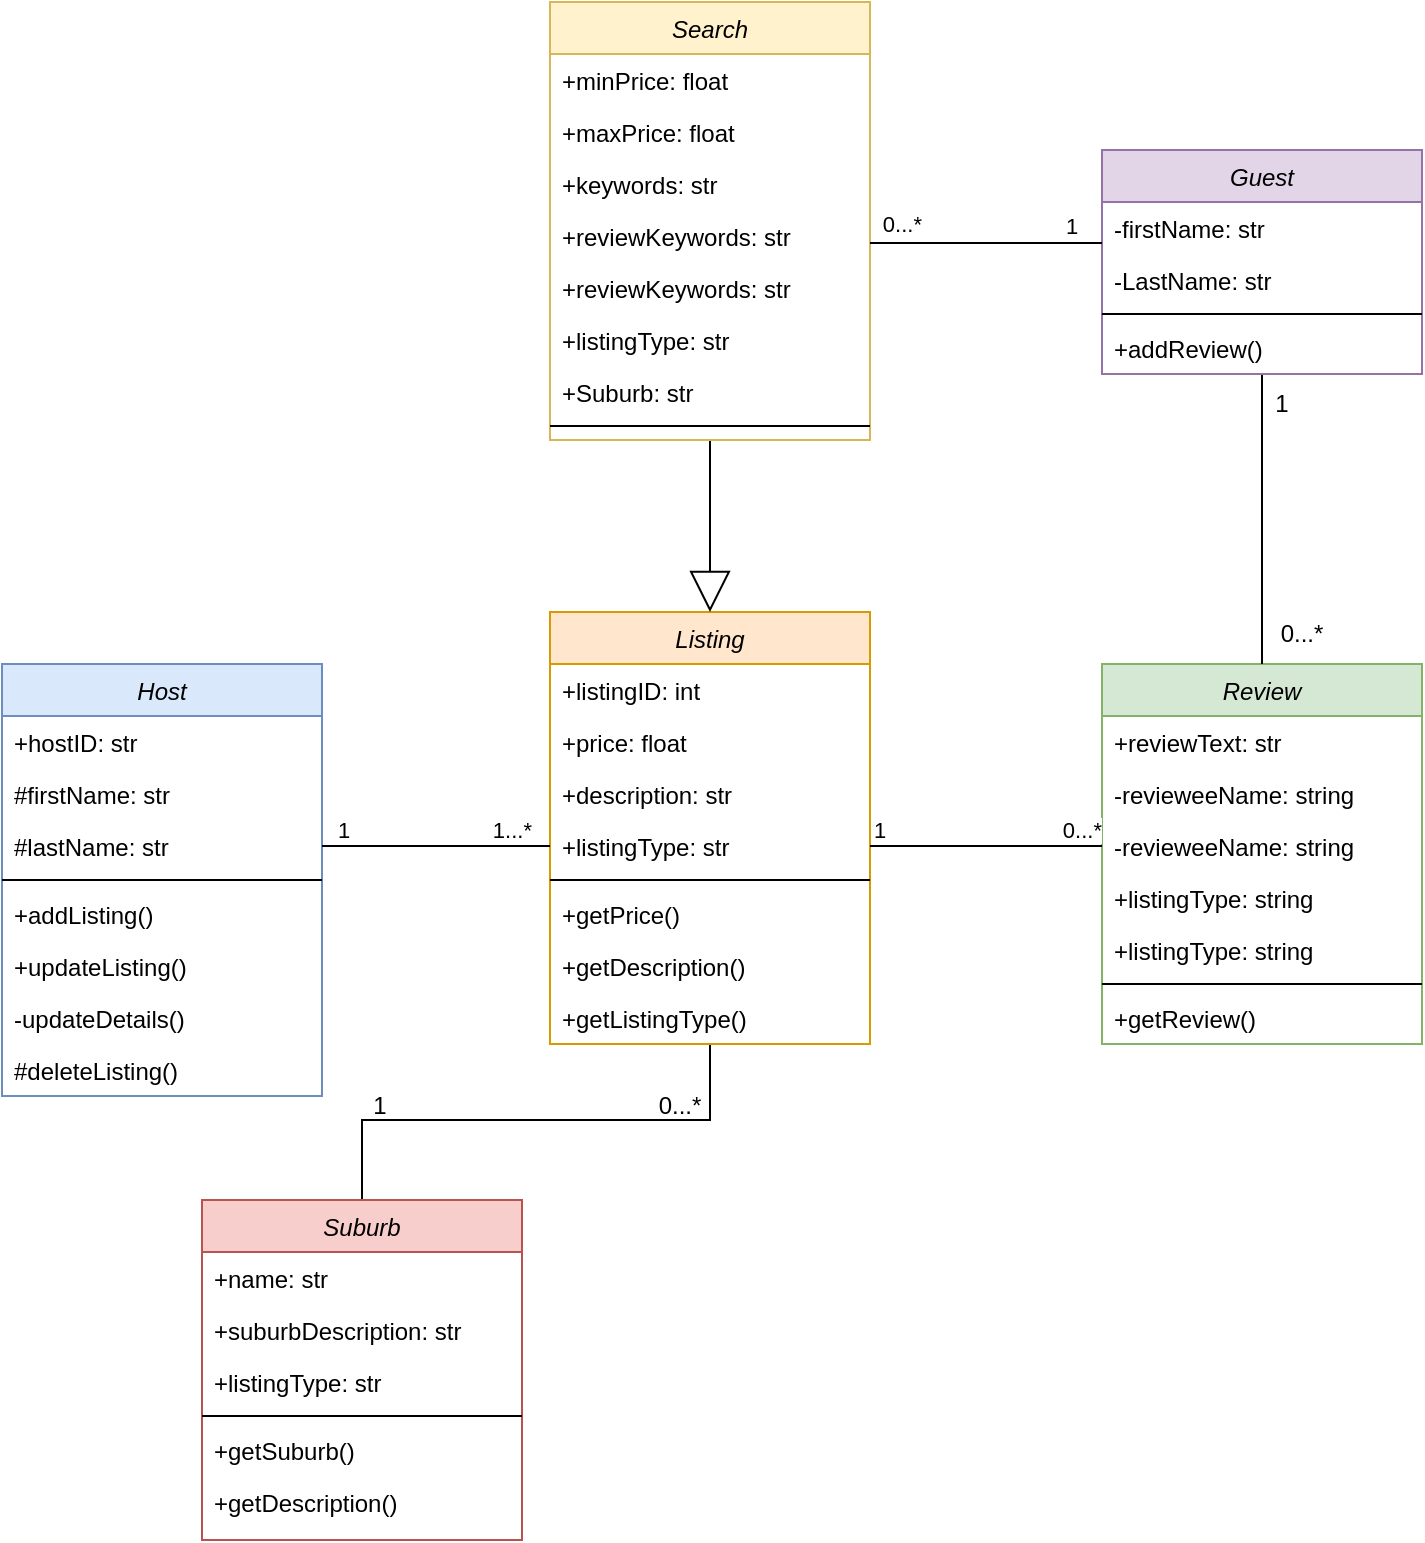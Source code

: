 <mxfile version="21.7.1" type="github">
  <diagram id="C5RBs43oDa-KdzZeNtuy" name="Page-1">
    <mxGraphModel dx="1050" dy="1711" grid="1" gridSize="10" guides="1" tooltips="1" connect="1" arrows="1" fold="1" page="1" pageScale="1" pageWidth="827" pageHeight="1169" math="0" shadow="0">
      <root>
        <mxCell id="WIyWlLk6GJQsqaUBKTNV-0" />
        <mxCell id="WIyWlLk6GJQsqaUBKTNV-1" parent="WIyWlLk6GJQsqaUBKTNV-0" />
        <mxCell id="mY-dX9KU6EtqaSZG9l4L-54" value="" style="edgeStyle=orthogonalEdgeStyle;rounded=0;orthogonalLoop=1;jettySize=auto;html=1;entryX=0.5;entryY=0;entryDx=0;entryDy=0;endArrow=none;endFill=0;" edge="1" parent="WIyWlLk6GJQsqaUBKTNV-1" source="zkfFHV4jXpPFQw0GAbJ--0" target="mY-dX9KU6EtqaSZG9l4L-12">
          <mxGeometry relative="1" as="geometry">
            <mxPoint x="414" y="402" as="targetPoint" />
            <Array as="points">
              <mxPoint x="414" y="360" />
              <mxPoint x="240" y="360" />
            </Array>
          </mxGeometry>
        </mxCell>
        <mxCell id="zkfFHV4jXpPFQw0GAbJ--0" value="Listing" style="swimlane;fontStyle=2;align=center;verticalAlign=top;childLayout=stackLayout;horizontal=1;startSize=26;horizontalStack=0;resizeParent=1;resizeLast=0;collapsible=1;marginBottom=0;rounded=0;shadow=0;strokeWidth=1;fillColor=#ffe6cc;strokeColor=#d79b00;" parent="WIyWlLk6GJQsqaUBKTNV-1" vertex="1">
          <mxGeometry x="334" y="106" width="160" height="216" as="geometry">
            <mxRectangle x="230" y="140" width="160" height="26" as="alternateBounds" />
          </mxGeometry>
        </mxCell>
        <mxCell id="mY-dX9KU6EtqaSZG9l4L-28" value="+listingID: int" style="text;align=left;verticalAlign=top;spacingLeft=4;spacingRight=4;overflow=hidden;rotatable=0;points=[[0,0.5],[1,0.5]];portConstraint=eastwest;" vertex="1" parent="zkfFHV4jXpPFQw0GAbJ--0">
          <mxGeometry y="26" width="160" height="26" as="geometry" />
        </mxCell>
        <mxCell id="zkfFHV4jXpPFQw0GAbJ--1" value="+price: float" style="text;align=left;verticalAlign=top;spacingLeft=4;spacingRight=4;overflow=hidden;rotatable=0;points=[[0,0.5],[1,0.5]];portConstraint=eastwest;" parent="zkfFHV4jXpPFQw0GAbJ--0" vertex="1">
          <mxGeometry y="52" width="160" height="26" as="geometry" />
        </mxCell>
        <mxCell id="zkfFHV4jXpPFQw0GAbJ--2" value="+description: str" style="text;align=left;verticalAlign=top;spacingLeft=4;spacingRight=4;overflow=hidden;rotatable=0;points=[[0,0.5],[1,0.5]];portConstraint=eastwest;rounded=0;shadow=0;html=0;" parent="zkfFHV4jXpPFQw0GAbJ--0" vertex="1">
          <mxGeometry y="78" width="160" height="26" as="geometry" />
        </mxCell>
        <mxCell id="zkfFHV4jXpPFQw0GAbJ--3" value="+listingType: str" style="text;align=left;verticalAlign=top;spacingLeft=4;spacingRight=4;overflow=hidden;rotatable=0;points=[[0,0.5],[1,0.5]];portConstraint=eastwest;rounded=0;shadow=0;html=0;" parent="zkfFHV4jXpPFQw0GAbJ--0" vertex="1">
          <mxGeometry y="104" width="160" height="26" as="geometry" />
        </mxCell>
        <mxCell id="zkfFHV4jXpPFQw0GAbJ--4" value="" style="line;html=1;strokeWidth=1;align=left;verticalAlign=middle;spacingTop=-1;spacingLeft=3;spacingRight=3;rotatable=0;labelPosition=right;points=[];portConstraint=eastwest;" parent="zkfFHV4jXpPFQw0GAbJ--0" vertex="1">
          <mxGeometry y="130" width="160" height="8" as="geometry" />
        </mxCell>
        <mxCell id="zkfFHV4jXpPFQw0GAbJ--5" value="+getPrice()" style="text;align=left;verticalAlign=top;spacingLeft=4;spacingRight=4;overflow=hidden;rotatable=0;points=[[0,0.5],[1,0.5]];portConstraint=eastwest;" parent="zkfFHV4jXpPFQw0GAbJ--0" vertex="1">
          <mxGeometry y="138" width="160" height="26" as="geometry" />
        </mxCell>
        <mxCell id="mY-dX9KU6EtqaSZG9l4L-9" value="+getDescription()" style="text;align=left;verticalAlign=top;spacingLeft=4;spacingRight=4;overflow=hidden;rotatable=0;points=[[0,0.5],[1,0.5]];portConstraint=eastwest;" vertex="1" parent="zkfFHV4jXpPFQw0GAbJ--0">
          <mxGeometry y="164" width="160" height="26" as="geometry" />
        </mxCell>
        <mxCell id="mY-dX9KU6EtqaSZG9l4L-10" value="+getListingType()" style="text;align=left;verticalAlign=top;spacingLeft=4;spacingRight=4;overflow=hidden;rotatable=0;points=[[0,0.5],[1,0.5]];portConstraint=eastwest;" vertex="1" parent="zkfFHV4jXpPFQw0GAbJ--0">
          <mxGeometry y="190" width="160" height="26" as="geometry" />
        </mxCell>
        <mxCell id="mY-dX9KU6EtqaSZG9l4L-2" value="Review" style="swimlane;fontStyle=2;align=center;verticalAlign=top;childLayout=stackLayout;horizontal=1;startSize=26;horizontalStack=0;resizeParent=1;resizeLast=0;collapsible=1;marginBottom=0;rounded=0;shadow=0;strokeWidth=1;fillColor=#d5e8d4;strokeColor=#82b366;" vertex="1" parent="WIyWlLk6GJQsqaUBKTNV-1">
          <mxGeometry x="610" y="132" width="160" height="190" as="geometry">
            <mxRectangle x="230" y="140" width="160" height="26" as="alternateBounds" />
          </mxGeometry>
        </mxCell>
        <mxCell id="mY-dX9KU6EtqaSZG9l4L-3" value="+reviewText: str" style="text;align=left;verticalAlign=top;spacingLeft=4;spacingRight=4;overflow=hidden;rotatable=0;points=[[0,0.5],[1,0.5]];portConstraint=eastwest;" vertex="1" parent="mY-dX9KU6EtqaSZG9l4L-2">
          <mxGeometry y="26" width="160" height="26" as="geometry" />
        </mxCell>
        <mxCell id="mY-dX9KU6EtqaSZG9l4L-43" value="-revieweeName: string" style="text;align=left;verticalAlign=top;spacingLeft=4;spacingRight=4;overflow=hidden;rotatable=0;points=[[0,0.5],[1,0.5]];portConstraint=eastwest;rounded=0;shadow=0;html=0;" vertex="1" parent="mY-dX9KU6EtqaSZG9l4L-2">
          <mxGeometry y="52" width="160" height="26" as="geometry" />
        </mxCell>
        <mxCell id="mY-dX9KU6EtqaSZG9l4L-4" value="-revieweeName: string" style="text;align=left;verticalAlign=top;spacingLeft=4;spacingRight=4;overflow=hidden;rotatable=0;points=[[0,0.5],[1,0.5]];portConstraint=eastwest;rounded=0;shadow=0;html=0;" vertex="1" parent="mY-dX9KU6EtqaSZG9l4L-2">
          <mxGeometry y="78" width="160" height="26" as="geometry" />
        </mxCell>
        <mxCell id="mY-dX9KU6EtqaSZG9l4L-5" value="+listingType: string" style="text;align=left;verticalAlign=top;spacingLeft=4;spacingRight=4;overflow=hidden;rotatable=0;points=[[0,0.5],[1,0.5]];portConstraint=eastwest;rounded=0;shadow=0;html=0;" vertex="1" parent="mY-dX9KU6EtqaSZG9l4L-2">
          <mxGeometry y="104" width="160" height="26" as="geometry" />
        </mxCell>
        <mxCell id="mY-dX9KU6EtqaSZG9l4L-6" value="+listingType: string" style="text;align=left;verticalAlign=top;spacingLeft=4;spacingRight=4;overflow=hidden;rotatable=0;points=[[0,0.5],[1,0.5]];portConstraint=eastwest;rounded=0;shadow=0;html=0;" vertex="1" parent="mY-dX9KU6EtqaSZG9l4L-2">
          <mxGeometry y="130" width="160" height="26" as="geometry" />
        </mxCell>
        <mxCell id="mY-dX9KU6EtqaSZG9l4L-7" value="" style="line;html=1;strokeWidth=1;align=left;verticalAlign=middle;spacingTop=-1;spacingLeft=3;spacingRight=3;rotatable=0;labelPosition=right;points=[];portConstraint=eastwest;" vertex="1" parent="mY-dX9KU6EtqaSZG9l4L-2">
          <mxGeometry y="156" width="160" height="8" as="geometry" />
        </mxCell>
        <mxCell id="mY-dX9KU6EtqaSZG9l4L-8" value="+getReview()" style="text;align=left;verticalAlign=top;spacingLeft=4;spacingRight=4;overflow=hidden;rotatable=0;points=[[0,0.5],[1,0.5]];portConstraint=eastwest;" vertex="1" parent="mY-dX9KU6EtqaSZG9l4L-2">
          <mxGeometry y="164" width="160" height="26" as="geometry" />
        </mxCell>
        <mxCell id="mY-dX9KU6EtqaSZG9l4L-12" value="Suburb" style="swimlane;fontStyle=2;align=center;verticalAlign=top;childLayout=stackLayout;horizontal=1;startSize=26;horizontalStack=0;resizeParent=1;resizeLast=0;collapsible=1;marginBottom=0;rounded=0;shadow=0;strokeWidth=1;fillColor=#f8cecc;strokeColor=#b85450;" vertex="1" parent="WIyWlLk6GJQsqaUBKTNV-1">
          <mxGeometry x="160" y="400" width="160" height="170" as="geometry">
            <mxRectangle x="230" y="140" width="160" height="26" as="alternateBounds" />
          </mxGeometry>
        </mxCell>
        <mxCell id="mY-dX9KU6EtqaSZG9l4L-13" value="+name: str" style="text;align=left;verticalAlign=top;spacingLeft=4;spacingRight=4;overflow=hidden;rotatable=0;points=[[0,0.5],[1,0.5]];portConstraint=eastwest;" vertex="1" parent="mY-dX9KU6EtqaSZG9l4L-12">
          <mxGeometry y="26" width="160" height="26" as="geometry" />
        </mxCell>
        <mxCell id="mY-dX9KU6EtqaSZG9l4L-14" value="+suburbDescription: str" style="text;align=left;verticalAlign=top;spacingLeft=4;spacingRight=4;overflow=hidden;rotatable=0;points=[[0,0.5],[1,0.5]];portConstraint=eastwest;rounded=0;shadow=0;html=0;" vertex="1" parent="mY-dX9KU6EtqaSZG9l4L-12">
          <mxGeometry y="52" width="160" height="26" as="geometry" />
        </mxCell>
        <mxCell id="mY-dX9KU6EtqaSZG9l4L-15" value="+listingType: str" style="text;align=left;verticalAlign=top;spacingLeft=4;spacingRight=4;overflow=hidden;rotatable=0;points=[[0,0.5],[1,0.5]];portConstraint=eastwest;rounded=0;shadow=0;html=0;" vertex="1" parent="mY-dX9KU6EtqaSZG9l4L-12">
          <mxGeometry y="78" width="160" height="26" as="geometry" />
        </mxCell>
        <mxCell id="mY-dX9KU6EtqaSZG9l4L-16" value="" style="line;html=1;strokeWidth=1;align=left;verticalAlign=middle;spacingTop=-1;spacingLeft=3;spacingRight=3;rotatable=0;labelPosition=right;points=[];portConstraint=eastwest;" vertex="1" parent="mY-dX9KU6EtqaSZG9l4L-12">
          <mxGeometry y="104" width="160" height="8" as="geometry" />
        </mxCell>
        <mxCell id="mY-dX9KU6EtqaSZG9l4L-17" value="+getSuburb()" style="text;align=left;verticalAlign=top;spacingLeft=4;spacingRight=4;overflow=hidden;rotatable=0;points=[[0,0.5],[1,0.5]];portConstraint=eastwest;" vertex="1" parent="mY-dX9KU6EtqaSZG9l4L-12">
          <mxGeometry y="112" width="160" height="26" as="geometry" />
        </mxCell>
        <mxCell id="mY-dX9KU6EtqaSZG9l4L-18" value="+getDescription()" style="text;align=left;verticalAlign=top;spacingLeft=4;spacingRight=4;overflow=hidden;rotatable=0;points=[[0,0.5],[1,0.5]];portConstraint=eastwest;" vertex="1" parent="mY-dX9KU6EtqaSZG9l4L-12">
          <mxGeometry y="138" width="160" height="26" as="geometry" />
        </mxCell>
        <mxCell id="mY-dX9KU6EtqaSZG9l4L-20" value="Host" style="swimlane;fontStyle=2;align=center;verticalAlign=top;childLayout=stackLayout;horizontal=1;startSize=26;horizontalStack=0;resizeParent=1;resizeLast=0;collapsible=1;marginBottom=0;rounded=0;shadow=0;strokeWidth=1;fillColor=#dae8fc;strokeColor=#6c8ebf;" vertex="1" parent="WIyWlLk6GJQsqaUBKTNV-1">
          <mxGeometry x="60" y="132" width="160" height="216" as="geometry">
            <mxRectangle x="230" y="140" width="160" height="26" as="alternateBounds" />
          </mxGeometry>
        </mxCell>
        <mxCell id="mY-dX9KU6EtqaSZG9l4L-21" value="+hostID: str" style="text;align=left;verticalAlign=top;spacingLeft=4;spacingRight=4;overflow=hidden;rotatable=0;points=[[0,0.5],[1,0.5]];portConstraint=eastwest;" vertex="1" parent="mY-dX9KU6EtqaSZG9l4L-20">
          <mxGeometry y="26" width="160" height="26" as="geometry" />
        </mxCell>
        <mxCell id="mY-dX9KU6EtqaSZG9l4L-81" value="#firstName: str" style="text;align=left;verticalAlign=top;spacingLeft=4;spacingRight=4;overflow=hidden;rotatable=0;points=[[0,0.5],[1,0.5]];portConstraint=eastwest;" vertex="1" parent="mY-dX9KU6EtqaSZG9l4L-20">
          <mxGeometry y="52" width="160" height="26" as="geometry" />
        </mxCell>
        <mxCell id="mY-dX9KU6EtqaSZG9l4L-22" value="#lastName: str" style="text;align=left;verticalAlign=top;spacingLeft=4;spacingRight=4;overflow=hidden;rotatable=0;points=[[0,0.5],[1,0.5]];portConstraint=eastwest;rounded=0;shadow=0;html=0;" vertex="1" parent="mY-dX9KU6EtqaSZG9l4L-20">
          <mxGeometry y="78" width="160" height="26" as="geometry" />
        </mxCell>
        <mxCell id="mY-dX9KU6EtqaSZG9l4L-24" value="" style="line;html=1;strokeWidth=1;align=left;verticalAlign=middle;spacingTop=-1;spacingLeft=3;spacingRight=3;rotatable=0;labelPosition=right;points=[];portConstraint=eastwest;" vertex="1" parent="mY-dX9KU6EtqaSZG9l4L-20">
          <mxGeometry y="104" width="160" height="8" as="geometry" />
        </mxCell>
        <mxCell id="mY-dX9KU6EtqaSZG9l4L-27" value="+addListing()" style="text;align=left;verticalAlign=top;spacingLeft=4;spacingRight=4;overflow=hidden;rotatable=0;points=[[0,0.5],[1,0.5]];portConstraint=eastwest;" vertex="1" parent="mY-dX9KU6EtqaSZG9l4L-20">
          <mxGeometry y="112" width="160" height="26" as="geometry" />
        </mxCell>
        <mxCell id="mY-dX9KU6EtqaSZG9l4L-61" value="+updateListing()" style="text;align=left;verticalAlign=top;spacingLeft=4;spacingRight=4;overflow=hidden;rotatable=0;points=[[0,0.5],[1,0.5]];portConstraint=eastwest;" vertex="1" parent="mY-dX9KU6EtqaSZG9l4L-20">
          <mxGeometry y="138" width="160" height="26" as="geometry" />
        </mxCell>
        <mxCell id="mY-dX9KU6EtqaSZG9l4L-29" value="-updateDetails()" style="text;align=left;verticalAlign=top;spacingLeft=4;spacingRight=4;overflow=hidden;rotatable=0;points=[[0,0.5],[1,0.5]];portConstraint=eastwest;" vertex="1" parent="mY-dX9KU6EtqaSZG9l4L-20">
          <mxGeometry y="164" width="160" height="26" as="geometry" />
        </mxCell>
        <mxCell id="mY-dX9KU6EtqaSZG9l4L-60" value="#deleteListing()" style="text;align=left;verticalAlign=top;spacingLeft=4;spacingRight=4;overflow=hidden;rotatable=0;points=[[0,0.5],[1,0.5]];portConstraint=eastwest;" vertex="1" parent="mY-dX9KU6EtqaSZG9l4L-20">
          <mxGeometry y="190" width="160" height="26" as="geometry" />
        </mxCell>
        <mxCell id="mY-dX9KU6EtqaSZG9l4L-63" value="" style="edgeStyle=orthogonalEdgeStyle;rounded=0;orthogonalLoop=1;jettySize=auto;html=1;endArrow=none;endFill=0;entryX=0.5;entryY=0;entryDx=0;entryDy=0;" edge="1" parent="WIyWlLk6GJQsqaUBKTNV-1" source="mY-dX9KU6EtqaSZG9l4L-31" target="mY-dX9KU6EtqaSZG9l4L-2">
          <mxGeometry relative="1" as="geometry">
            <mxPoint x="770" y="-203" as="targetPoint" />
          </mxGeometry>
        </mxCell>
        <mxCell id="mY-dX9KU6EtqaSZG9l4L-31" value="Guest" style="swimlane;fontStyle=2;align=center;verticalAlign=top;childLayout=stackLayout;horizontal=1;startSize=26;horizontalStack=0;resizeParent=1;resizeLast=0;collapsible=1;marginBottom=0;rounded=0;shadow=0;strokeWidth=1;fillColor=#e1d5e7;strokeColor=#9673a6;" vertex="1" parent="WIyWlLk6GJQsqaUBKTNV-1">
          <mxGeometry x="610" y="-125" width="160" height="112" as="geometry">
            <mxRectangle x="230" y="140" width="160" height="26" as="alternateBounds" />
          </mxGeometry>
        </mxCell>
        <mxCell id="mY-dX9KU6EtqaSZG9l4L-32" value="-firstName: str" style="text;align=left;verticalAlign=top;spacingLeft=4;spacingRight=4;overflow=hidden;rotatable=0;points=[[0,0.5],[1,0.5]];portConstraint=eastwest;" vertex="1" parent="mY-dX9KU6EtqaSZG9l4L-31">
          <mxGeometry y="26" width="160" height="26" as="geometry" />
        </mxCell>
        <mxCell id="mY-dX9KU6EtqaSZG9l4L-33" value="-LastName: str" style="text;align=left;verticalAlign=top;spacingLeft=4;spacingRight=4;overflow=hidden;rotatable=0;points=[[0,0.5],[1,0.5]];portConstraint=eastwest;rounded=0;shadow=0;html=0;" vertex="1" parent="mY-dX9KU6EtqaSZG9l4L-31">
          <mxGeometry y="52" width="160" height="26" as="geometry" />
        </mxCell>
        <mxCell id="mY-dX9KU6EtqaSZG9l4L-34" value="" style="line;html=1;strokeWidth=1;align=left;verticalAlign=middle;spacingTop=-1;spacingLeft=3;spacingRight=3;rotatable=0;labelPosition=right;points=[];portConstraint=eastwest;" vertex="1" parent="mY-dX9KU6EtqaSZG9l4L-31">
          <mxGeometry y="78" width="160" height="8" as="geometry" />
        </mxCell>
        <mxCell id="mY-dX9KU6EtqaSZG9l4L-35" value="+addReview()" style="text;align=left;verticalAlign=top;spacingLeft=4;spacingRight=4;overflow=hidden;rotatable=0;points=[[0,0.5],[1,0.5]];portConstraint=eastwest;" vertex="1" parent="mY-dX9KU6EtqaSZG9l4L-31">
          <mxGeometry y="86" width="160" height="26" as="geometry" />
        </mxCell>
        <mxCell id="mY-dX9KU6EtqaSZG9l4L-38" value="" style="endArrow=none;html=1;edgeStyle=orthogonalEdgeStyle;rounded=0;exitX=1;exitY=0.5;exitDx=0;exitDy=0;startArrow=none;startFill=0;endFill=0;" edge="1" parent="WIyWlLk6GJQsqaUBKTNV-1" source="mY-dX9KU6EtqaSZG9l4L-22" target="zkfFHV4jXpPFQw0GAbJ--3">
          <mxGeometry relative="1" as="geometry">
            <mxPoint x="290" y="350" as="sourcePoint" />
            <mxPoint x="450" y="350" as="targetPoint" />
          </mxGeometry>
        </mxCell>
        <mxCell id="mY-dX9KU6EtqaSZG9l4L-39" value="1" style="edgeLabel;resizable=0;html=1;align=left;verticalAlign=bottom;" connectable="0" vertex="1" parent="mY-dX9KU6EtqaSZG9l4L-38">
          <mxGeometry x="-1" relative="1" as="geometry">
            <mxPoint x="6" as="offset" />
          </mxGeometry>
        </mxCell>
        <mxCell id="mY-dX9KU6EtqaSZG9l4L-40" value="1...*" style="edgeLabel;resizable=0;html=1;align=right;verticalAlign=bottom;" connectable="0" vertex="1" parent="mY-dX9KU6EtqaSZG9l4L-38">
          <mxGeometry x="1" relative="1" as="geometry">
            <mxPoint x="-9" as="offset" />
          </mxGeometry>
        </mxCell>
        <mxCell id="mY-dX9KU6EtqaSZG9l4L-57" value="" style="endArrow=none;html=1;edgeStyle=orthogonalEdgeStyle;rounded=0;exitX=1;exitY=0.5;exitDx=0;exitDy=0;entryX=0;entryY=0.5;entryDx=0;entryDy=0;" edge="1" parent="WIyWlLk6GJQsqaUBKTNV-1" source="zkfFHV4jXpPFQw0GAbJ--3" target="mY-dX9KU6EtqaSZG9l4L-4">
          <mxGeometry relative="1" as="geometry">
            <mxPoint x="530" y="130" as="sourcePoint" />
            <mxPoint x="710" y="100" as="targetPoint" />
          </mxGeometry>
        </mxCell>
        <mxCell id="mY-dX9KU6EtqaSZG9l4L-58" value="1" style="edgeLabel;resizable=0;html=1;align=left;verticalAlign=bottom;" connectable="0" vertex="1" parent="mY-dX9KU6EtqaSZG9l4L-57">
          <mxGeometry x="-1" relative="1" as="geometry" />
        </mxCell>
        <mxCell id="mY-dX9KU6EtqaSZG9l4L-59" value="0...*" style="edgeLabel;resizable=0;html=1;align=right;verticalAlign=bottom;" connectable="0" vertex="1" parent="mY-dX9KU6EtqaSZG9l4L-57">
          <mxGeometry x="1" relative="1" as="geometry" />
        </mxCell>
        <mxCell id="mY-dX9KU6EtqaSZG9l4L-64" value="1" style="text;html=1;strokeColor=none;fillColor=none;align=center;verticalAlign=middle;whiteSpace=wrap;rounded=0;" vertex="1" parent="WIyWlLk6GJQsqaUBKTNV-1">
          <mxGeometry x="670" y="-13" width="60" height="30" as="geometry" />
        </mxCell>
        <mxCell id="mY-dX9KU6EtqaSZG9l4L-65" value="0...*" style="text;html=1;strokeColor=none;fillColor=none;align=center;verticalAlign=middle;whiteSpace=wrap;rounded=0;" vertex="1" parent="WIyWlLk6GJQsqaUBKTNV-1">
          <mxGeometry x="680" y="102" width="60" height="30" as="geometry" />
        </mxCell>
        <mxCell id="mY-dX9KU6EtqaSZG9l4L-66" value="1" style="text;html=1;strokeColor=none;fillColor=none;align=center;verticalAlign=middle;whiteSpace=wrap;rounded=0;" vertex="1" parent="WIyWlLk6GJQsqaUBKTNV-1">
          <mxGeometry x="219" y="338" width="60" height="30" as="geometry" />
        </mxCell>
        <mxCell id="mY-dX9KU6EtqaSZG9l4L-68" value="0...*" style="text;html=1;strokeColor=none;fillColor=none;align=center;verticalAlign=middle;whiteSpace=wrap;rounded=0;" vertex="1" parent="WIyWlLk6GJQsqaUBKTNV-1">
          <mxGeometry x="369" y="338" width="60" height="30" as="geometry" />
        </mxCell>
        <mxCell id="mY-dX9KU6EtqaSZG9l4L-80" value="" style="edgeStyle=orthogonalEdgeStyle;rounded=0;orthogonalLoop=1;jettySize=auto;html=1;entryX=0.5;entryY=0;entryDx=0;entryDy=0;endArrow=block;endFill=0;endSize=18;" edge="1" parent="WIyWlLk6GJQsqaUBKTNV-1" source="mY-dX9KU6EtqaSZG9l4L-70" target="zkfFHV4jXpPFQw0GAbJ--0">
          <mxGeometry relative="1" as="geometry" />
        </mxCell>
        <mxCell id="mY-dX9KU6EtqaSZG9l4L-70" value="Search" style="swimlane;fontStyle=2;align=center;verticalAlign=top;childLayout=stackLayout;horizontal=1;startSize=26;horizontalStack=0;resizeParent=1;resizeLast=0;collapsible=1;marginBottom=0;rounded=0;shadow=0;strokeWidth=1;fillColor=#fff2cc;strokeColor=#d6b656;" vertex="1" parent="WIyWlLk6GJQsqaUBKTNV-1">
          <mxGeometry x="334" y="-199" width="160" height="219" as="geometry">
            <mxRectangle x="230" y="140" width="160" height="26" as="alternateBounds" />
          </mxGeometry>
        </mxCell>
        <mxCell id="mY-dX9KU6EtqaSZG9l4L-72" value="+minPrice: float" style="text;align=left;verticalAlign=top;spacingLeft=4;spacingRight=4;overflow=hidden;rotatable=0;points=[[0,0.5],[1,0.5]];portConstraint=eastwest;" vertex="1" parent="mY-dX9KU6EtqaSZG9l4L-70">
          <mxGeometry y="26" width="160" height="26" as="geometry" />
        </mxCell>
        <mxCell id="mY-dX9KU6EtqaSZG9l4L-73" value="+maxPrice: float" style="text;align=left;verticalAlign=top;spacingLeft=4;spacingRight=4;overflow=hidden;rotatable=0;points=[[0,0.5],[1,0.5]];portConstraint=eastwest;rounded=0;shadow=0;html=0;" vertex="1" parent="mY-dX9KU6EtqaSZG9l4L-70">
          <mxGeometry y="52" width="160" height="26" as="geometry" />
        </mxCell>
        <mxCell id="mY-dX9KU6EtqaSZG9l4L-74" value="+keywords: str" style="text;align=left;verticalAlign=top;spacingLeft=4;spacingRight=4;overflow=hidden;rotatable=0;points=[[0,0.5],[1,0.5]];portConstraint=eastwest;rounded=0;shadow=0;html=0;" vertex="1" parent="mY-dX9KU6EtqaSZG9l4L-70">
          <mxGeometry y="78" width="160" height="26" as="geometry" />
        </mxCell>
        <mxCell id="mY-dX9KU6EtqaSZG9l4L-82" value="+reviewKeywords: str" style="text;align=left;verticalAlign=top;spacingLeft=4;spacingRight=4;overflow=hidden;rotatable=0;points=[[0,0.5],[1,0.5]];portConstraint=eastwest;rounded=0;shadow=0;html=0;" vertex="1" parent="mY-dX9KU6EtqaSZG9l4L-70">
          <mxGeometry y="104" width="160" height="26" as="geometry" />
        </mxCell>
        <mxCell id="mY-dX9KU6EtqaSZG9l4L-83" value="+reviewKeywords: str" style="text;align=left;verticalAlign=top;spacingLeft=4;spacingRight=4;overflow=hidden;rotatable=0;points=[[0,0.5],[1,0.5]];portConstraint=eastwest;rounded=0;shadow=0;html=0;" vertex="1" parent="mY-dX9KU6EtqaSZG9l4L-70">
          <mxGeometry y="130" width="160" height="26" as="geometry" />
        </mxCell>
        <mxCell id="mY-dX9KU6EtqaSZG9l4L-87" value="+listingType: str" style="text;align=left;verticalAlign=top;spacingLeft=4;spacingRight=4;overflow=hidden;rotatable=0;points=[[0,0.5],[1,0.5]];portConstraint=eastwest;rounded=0;shadow=0;html=0;" vertex="1" parent="mY-dX9KU6EtqaSZG9l4L-70">
          <mxGeometry y="156" width="160" height="26" as="geometry" />
        </mxCell>
        <mxCell id="mY-dX9KU6EtqaSZG9l4L-88" value="+Suburb: str" style="text;align=left;verticalAlign=top;spacingLeft=4;spacingRight=4;overflow=hidden;rotatable=0;points=[[0,0.5],[1,0.5]];portConstraint=eastwest;rounded=0;shadow=0;html=0;" vertex="1" parent="mY-dX9KU6EtqaSZG9l4L-70">
          <mxGeometry y="182" width="160" height="26" as="geometry" />
        </mxCell>
        <mxCell id="mY-dX9KU6EtqaSZG9l4L-75" value="" style="line;html=1;strokeWidth=1;align=left;verticalAlign=middle;spacingTop=-1;spacingLeft=3;spacingRight=3;rotatable=0;labelPosition=right;points=[];portConstraint=eastwest;" vertex="1" parent="mY-dX9KU6EtqaSZG9l4L-70">
          <mxGeometry y="208" width="160" height="8" as="geometry" />
        </mxCell>
        <mxCell id="mY-dX9KU6EtqaSZG9l4L-84" value="" style="endArrow=none;html=1;edgeStyle=orthogonalEdgeStyle;rounded=0;exitX=1;exitY=0.5;exitDx=0;exitDy=0;entryX=0;entryY=0.5;entryDx=0;entryDy=0;" edge="1" parent="WIyWlLk6GJQsqaUBKTNV-1">
          <mxGeometry relative="1" as="geometry">
            <mxPoint x="494" y="-78.5" as="sourcePoint" />
            <mxPoint x="610" y="-78.5" as="targetPoint" />
          </mxGeometry>
        </mxCell>
        <mxCell id="mY-dX9KU6EtqaSZG9l4L-85" value="1" style="edgeLabel;resizable=0;html=1;align=left;verticalAlign=bottom;" connectable="0" vertex="1" parent="mY-dX9KU6EtqaSZG9l4L-84">
          <mxGeometry x="-1" relative="1" as="geometry">
            <mxPoint x="96" as="offset" />
          </mxGeometry>
        </mxCell>
        <mxCell id="mY-dX9KU6EtqaSZG9l4L-86" value="0...*" style="edgeLabel;resizable=0;html=1;align=right;verticalAlign=bottom;" connectable="0" vertex="1" parent="mY-dX9KU6EtqaSZG9l4L-84">
          <mxGeometry x="1" relative="1" as="geometry">
            <mxPoint x="-90" y="-1" as="offset" />
          </mxGeometry>
        </mxCell>
      </root>
    </mxGraphModel>
  </diagram>
</mxfile>
